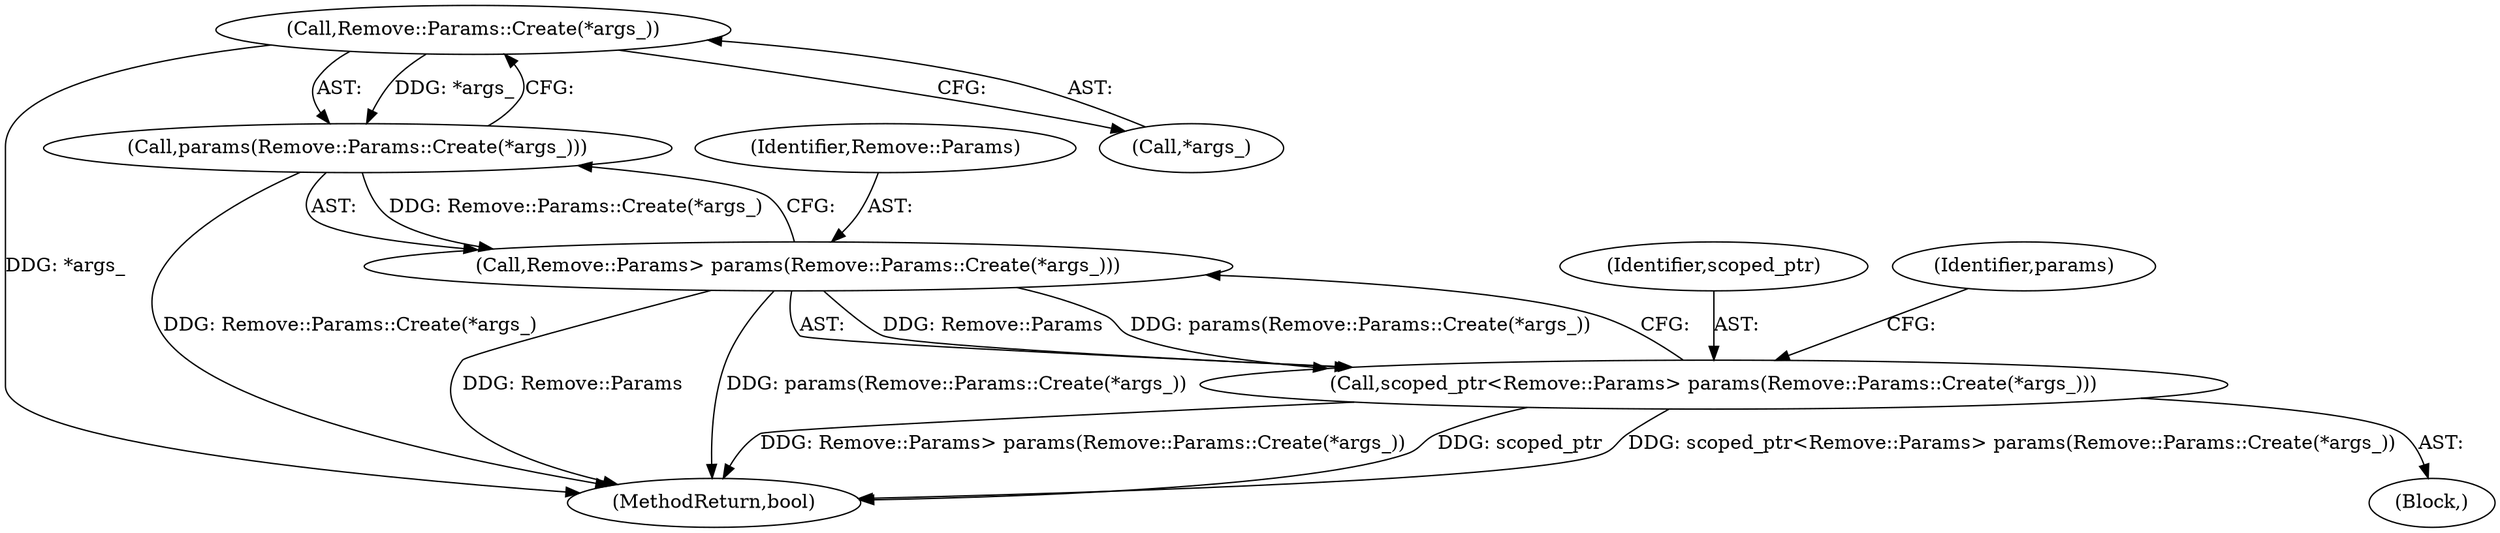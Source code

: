 digraph "0_Chrome_e21bdfb9c758ac411012ad84f83d26d3f7dd69fb_1@API" {
"1000107" [label="(Call,Remove::Params::Create(*args_))"];
"1000106" [label="(Call,params(Remove::Params::Create(*args_)))"];
"1000104" [label="(Call,Remove::Params> params(Remove::Params::Create(*args_)))"];
"1000102" [label="(Call,scoped_ptr<Remove::Params> params(Remove::Params::Create(*args_)))"];
"1000108" [label="(Call,*args_)"];
"1000189" [label="(MethodReturn,bool)"];
"1000104" [label="(Call,Remove::Params> params(Remove::Params::Create(*args_)))"];
"1000105" [label="(Identifier,Remove::Params)"];
"1000101" [label="(Block,)"];
"1000103" [label="(Identifier,scoped_ptr)"];
"1000107" [label="(Call,Remove::Params::Create(*args_))"];
"1000102" [label="(Call,scoped_ptr<Remove::Params> params(Remove::Params::Create(*args_)))"];
"1000106" [label="(Call,params(Remove::Params::Create(*args_)))"];
"1000111" [label="(Identifier,params)"];
"1000107" -> "1000106"  [label="AST: "];
"1000107" -> "1000108"  [label="CFG: "];
"1000108" -> "1000107"  [label="AST: "];
"1000106" -> "1000107"  [label="CFG: "];
"1000107" -> "1000189"  [label="DDG: *args_"];
"1000107" -> "1000106"  [label="DDG: *args_"];
"1000106" -> "1000104"  [label="AST: "];
"1000104" -> "1000106"  [label="CFG: "];
"1000106" -> "1000189"  [label="DDG: Remove::Params::Create(*args_)"];
"1000106" -> "1000104"  [label="DDG: Remove::Params::Create(*args_)"];
"1000104" -> "1000102"  [label="AST: "];
"1000105" -> "1000104"  [label="AST: "];
"1000102" -> "1000104"  [label="CFG: "];
"1000104" -> "1000189"  [label="DDG: Remove::Params"];
"1000104" -> "1000189"  [label="DDG: params(Remove::Params::Create(*args_))"];
"1000104" -> "1000102"  [label="DDG: Remove::Params"];
"1000104" -> "1000102"  [label="DDG: params(Remove::Params::Create(*args_))"];
"1000102" -> "1000101"  [label="AST: "];
"1000103" -> "1000102"  [label="AST: "];
"1000111" -> "1000102"  [label="CFG: "];
"1000102" -> "1000189"  [label="DDG: Remove::Params> params(Remove::Params::Create(*args_))"];
"1000102" -> "1000189"  [label="DDG: scoped_ptr"];
"1000102" -> "1000189"  [label="DDG: scoped_ptr<Remove::Params> params(Remove::Params::Create(*args_))"];
}
